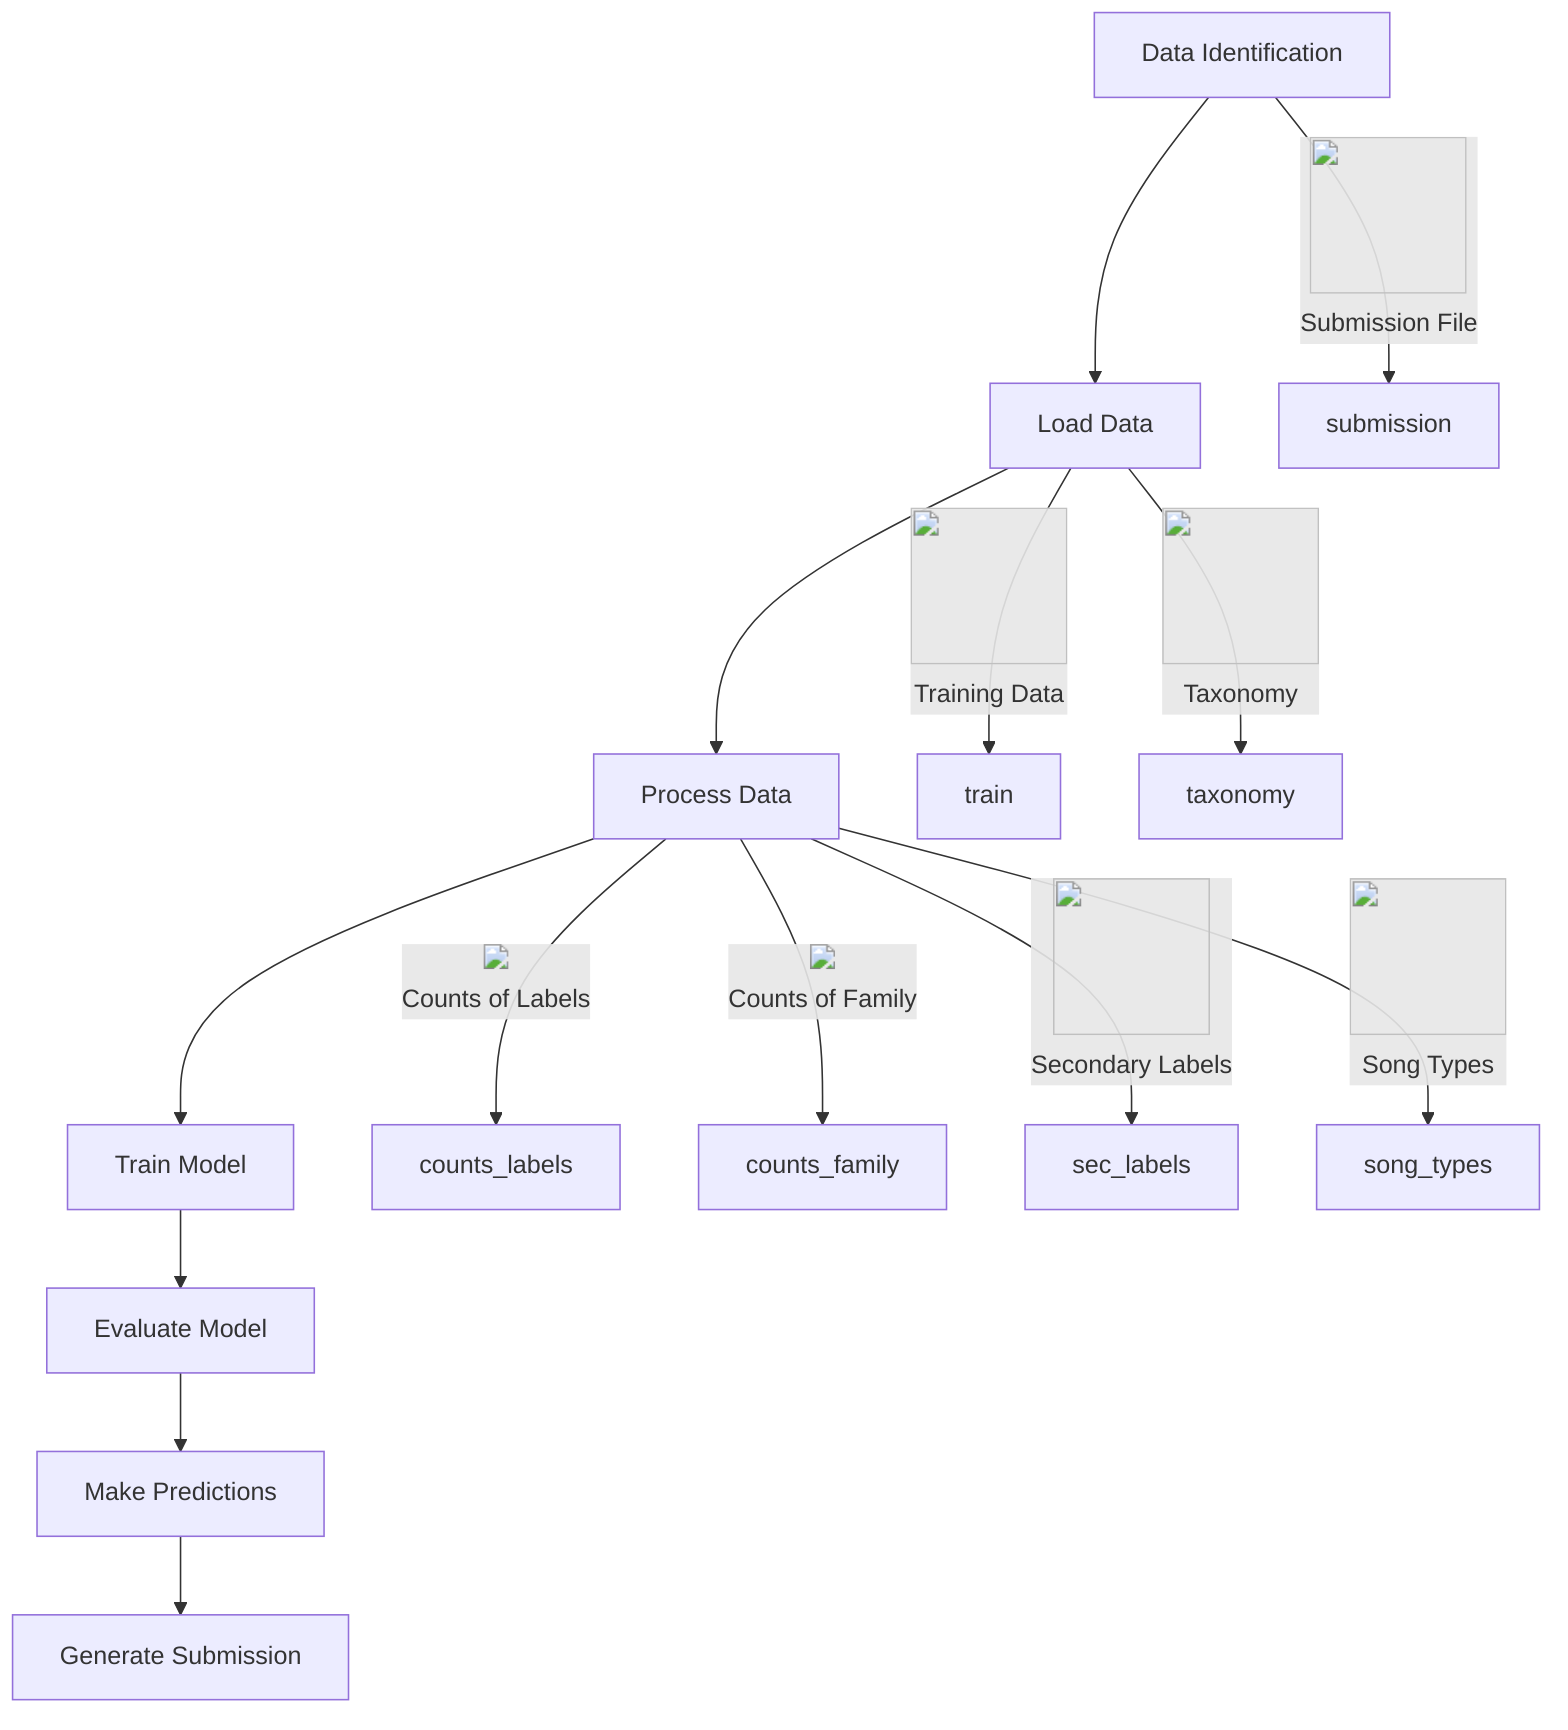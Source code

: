 graph TD;
  A[Data Identification] --> B[Load Data];
  B --> C[Process Data];
  C --> D[Train Model];
  D --> E[Evaluate Model];
  E --> F[Make Predictions];
  F --> G[Generate Submission];

  A --> |"<img src='icons/file.svg' width=100 height=100/> <br/> Submission File"| submission;
  B --> |"<img src='icons/table.svg' width=100 height=100/> <br/> Training Data"| train;
  B --> |"<img src='icons/database.svg' width=100 height=100/> <br/> Taxonomy"| taxonomy;
  C --> |"<img src='dummy_plots/barplot_template.svg'/> <br/> Counts of Labels"| counts_labels;
  C --> |"<img src='dummy_plots/barplot_template.svg'/> <br/> Counts of Family"| counts_family;
  C --> |"<img src='icons/column_split.svg' width=100 height=100/> <br/> Secondary Labels"| sec_labels;
  C --> |"<img src='icons/column_split.svg' width=100 height=100/> <br/> Song Types"| song_types;